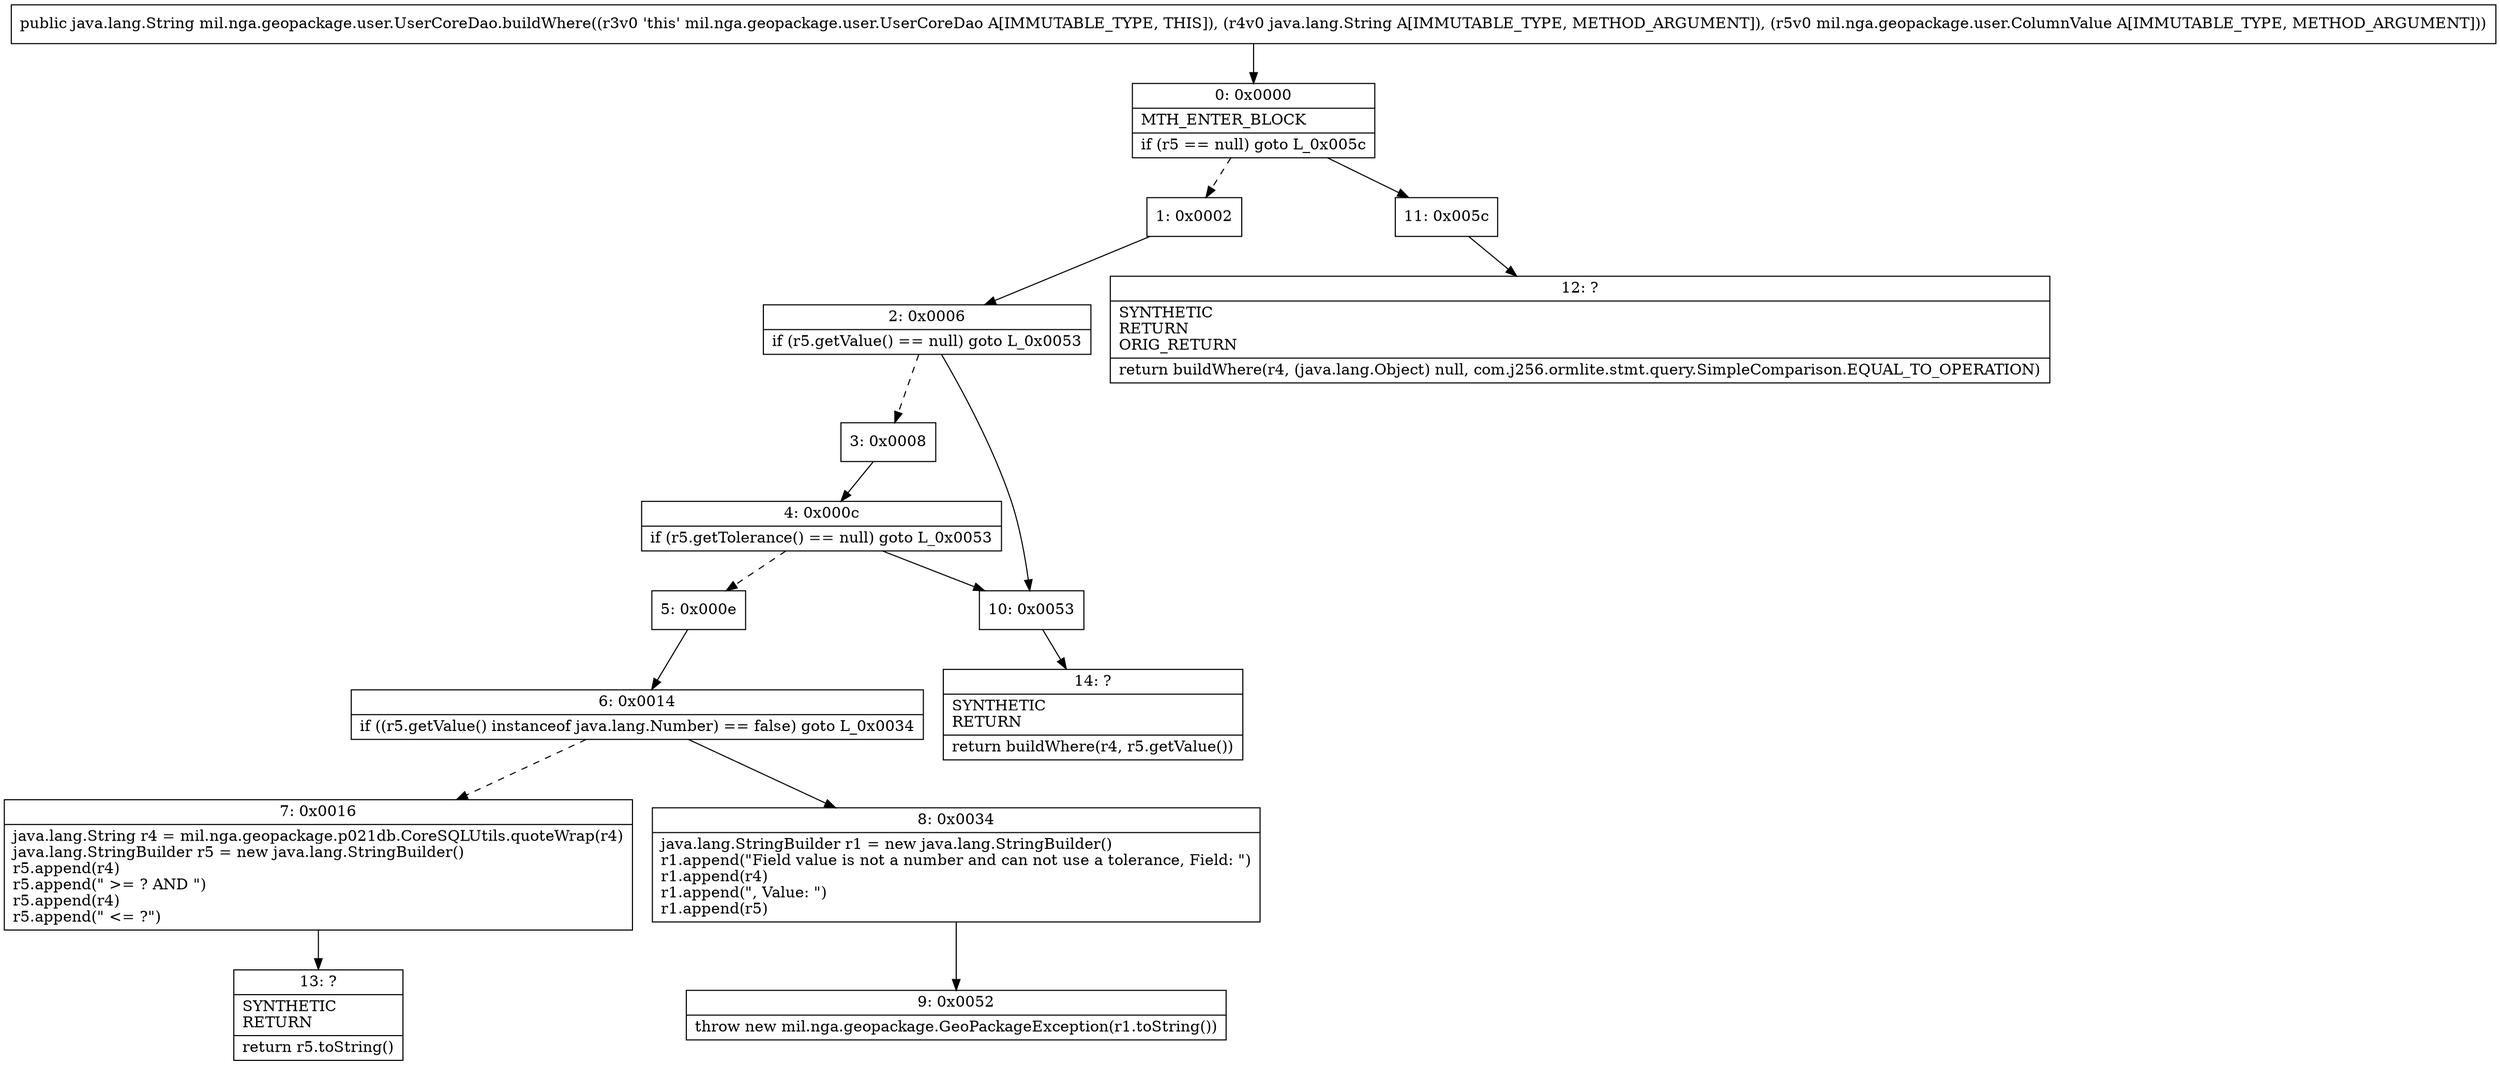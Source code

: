 digraph "CFG formil.nga.geopackage.user.UserCoreDao.buildWhere(Ljava\/lang\/String;Lmil\/nga\/geopackage\/user\/ColumnValue;)Ljava\/lang\/String;" {
Node_0 [shape=record,label="{0\:\ 0x0000|MTH_ENTER_BLOCK\l|if (r5 == null) goto L_0x005c\l}"];
Node_1 [shape=record,label="{1\:\ 0x0002}"];
Node_2 [shape=record,label="{2\:\ 0x0006|if (r5.getValue() == null) goto L_0x0053\l}"];
Node_3 [shape=record,label="{3\:\ 0x0008}"];
Node_4 [shape=record,label="{4\:\ 0x000c|if (r5.getTolerance() == null) goto L_0x0053\l}"];
Node_5 [shape=record,label="{5\:\ 0x000e}"];
Node_6 [shape=record,label="{6\:\ 0x0014|if ((r5.getValue() instanceof java.lang.Number) == false) goto L_0x0034\l}"];
Node_7 [shape=record,label="{7\:\ 0x0016|java.lang.String r4 = mil.nga.geopackage.p021db.CoreSQLUtils.quoteWrap(r4)\ljava.lang.StringBuilder r5 = new java.lang.StringBuilder()\lr5.append(r4)\lr5.append(\" \>= ? AND \")\lr5.append(r4)\lr5.append(\" \<= ?\")\l}"];
Node_8 [shape=record,label="{8\:\ 0x0034|java.lang.StringBuilder r1 = new java.lang.StringBuilder()\lr1.append(\"Field value is not a number and can not use a tolerance, Field: \")\lr1.append(r4)\lr1.append(\", Value: \")\lr1.append(r5)\l}"];
Node_9 [shape=record,label="{9\:\ 0x0052|throw new mil.nga.geopackage.GeoPackageException(r1.toString())\l}"];
Node_10 [shape=record,label="{10\:\ 0x0053}"];
Node_11 [shape=record,label="{11\:\ 0x005c}"];
Node_12 [shape=record,label="{12\:\ ?|SYNTHETIC\lRETURN\lORIG_RETURN\l|return buildWhere(r4, (java.lang.Object) null, com.j256.ormlite.stmt.query.SimpleComparison.EQUAL_TO_OPERATION)\l}"];
Node_13 [shape=record,label="{13\:\ ?|SYNTHETIC\lRETURN\l|return r5.toString()\l}"];
Node_14 [shape=record,label="{14\:\ ?|SYNTHETIC\lRETURN\l|return buildWhere(r4, r5.getValue())\l}"];
MethodNode[shape=record,label="{public java.lang.String mil.nga.geopackage.user.UserCoreDao.buildWhere((r3v0 'this' mil.nga.geopackage.user.UserCoreDao A[IMMUTABLE_TYPE, THIS]), (r4v0 java.lang.String A[IMMUTABLE_TYPE, METHOD_ARGUMENT]), (r5v0 mil.nga.geopackage.user.ColumnValue A[IMMUTABLE_TYPE, METHOD_ARGUMENT])) }"];
MethodNode -> Node_0;
Node_0 -> Node_1[style=dashed];
Node_0 -> Node_11;
Node_1 -> Node_2;
Node_2 -> Node_3[style=dashed];
Node_2 -> Node_10;
Node_3 -> Node_4;
Node_4 -> Node_5[style=dashed];
Node_4 -> Node_10;
Node_5 -> Node_6;
Node_6 -> Node_7[style=dashed];
Node_6 -> Node_8;
Node_7 -> Node_13;
Node_8 -> Node_9;
Node_10 -> Node_14;
Node_11 -> Node_12;
}

